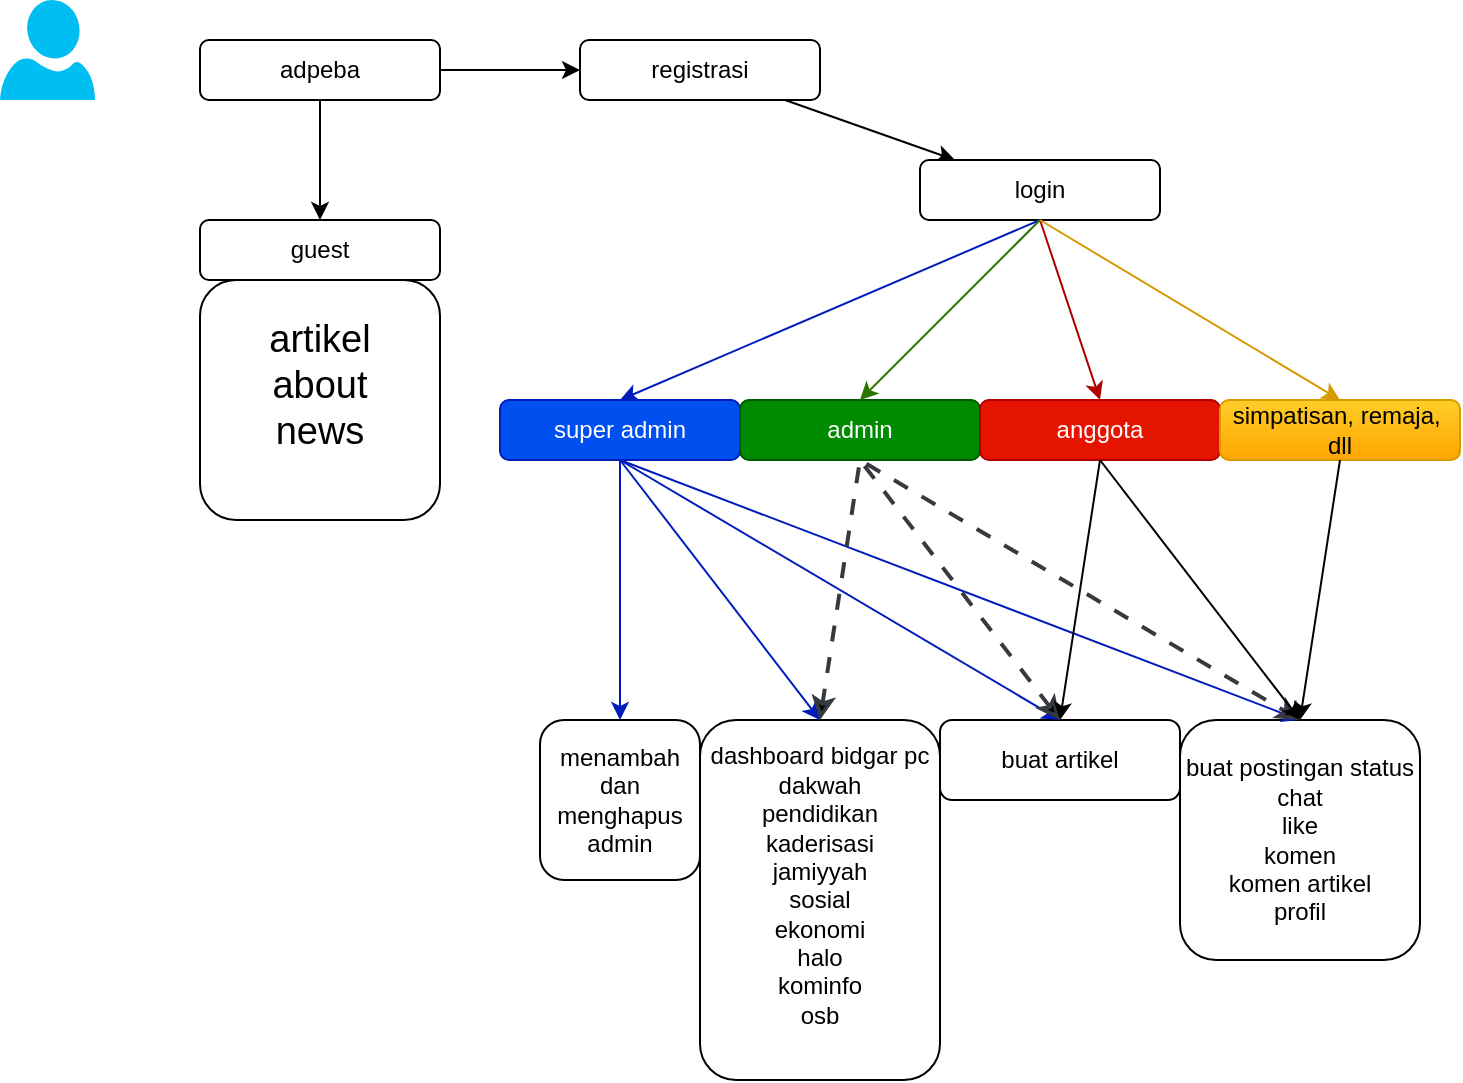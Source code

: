 <mxfile version="27.0.6">
  <diagram name="Page-1" id="PhbS8a8MyQcR4yVPh5LD">
    <mxGraphModel dx="696" dy="809" grid="1" gridSize="10" guides="1" tooltips="1" connect="1" arrows="1" fold="1" page="1" pageScale="1" pageWidth="850" pageHeight="1100" math="0" shadow="0">
      <root>
        <mxCell id="0" />
        <mxCell id="1" parent="0" />
        <mxCell id="yDa9StTVRL9rdW1MWb57-1" value="" style="verticalLabelPosition=bottom;html=1;verticalAlign=top;align=center;strokeColor=none;fillColor=#00BEF2;shape=mxgraph.azure.user;rounded=1;" vertex="1" parent="1">
          <mxGeometry x="30" y="20" width="47.5" height="50" as="geometry" />
        </mxCell>
        <mxCell id="yDa9StTVRL9rdW1MWb57-2" value="adpeba" style="rounded=1;whiteSpace=wrap;html=1;" vertex="1" parent="1">
          <mxGeometry x="130" y="40" width="120" height="30" as="geometry" />
        </mxCell>
        <mxCell id="yDa9StTVRL9rdW1MWb57-3" value="" style="endArrow=classic;html=1;rounded=1;exitX=1;exitY=0.5;exitDx=0;exitDy=0;" edge="1" parent="1" source="yDa9StTVRL9rdW1MWb57-2">
          <mxGeometry width="50" height="50" relative="1" as="geometry">
            <mxPoint x="270" y="360" as="sourcePoint" />
            <mxPoint x="320" y="55" as="targetPoint" />
          </mxGeometry>
        </mxCell>
        <mxCell id="yDa9StTVRL9rdW1MWb57-4" value="registrasi" style="rounded=1;whiteSpace=wrap;html=1;" vertex="1" parent="1">
          <mxGeometry x="320" y="40" width="120" height="30" as="geometry" />
        </mxCell>
        <mxCell id="yDa9StTVRL9rdW1MWb57-5" value="" style="endArrow=classic;html=1;rounded=1;exitX=0.5;exitY=1;exitDx=0;exitDy=0;" edge="1" parent="1" source="yDa9StTVRL9rdW1MWb57-2">
          <mxGeometry width="50" height="50" relative="1" as="geometry">
            <mxPoint x="270" y="260" as="sourcePoint" />
            <mxPoint x="190" y="130" as="targetPoint" />
          </mxGeometry>
        </mxCell>
        <mxCell id="yDa9StTVRL9rdW1MWb57-6" value="guest" style="rounded=1;whiteSpace=wrap;html=1;" vertex="1" parent="1">
          <mxGeometry x="130" y="130" width="120" height="30" as="geometry" />
        </mxCell>
        <mxCell id="yDa9StTVRL9rdW1MWb57-7" value="&lt;font style=&quot;font-size: 19px;&quot;&gt;artikel&lt;/font&gt;&lt;div&gt;&lt;font style=&quot;font-size: 19px;&quot;&gt;about&lt;/font&gt;&lt;/div&gt;&lt;div&gt;&lt;font style=&quot;font-size: 19px;&quot;&gt;news&lt;/font&gt;&lt;/div&gt;&lt;div&gt;&lt;br&gt;&lt;/div&gt;" style="whiteSpace=wrap;html=1;aspect=fixed;rounded=1;" vertex="1" parent="1">
          <mxGeometry x="130" y="160" width="120" height="120" as="geometry" />
        </mxCell>
        <mxCell id="yDa9StTVRL9rdW1MWb57-10" value="" style="endArrow=classic;html=1;rounded=1;" edge="1" parent="1" source="yDa9StTVRL9rdW1MWb57-4" target="yDa9StTVRL9rdW1MWb57-9">
          <mxGeometry width="50" height="50" relative="1" as="geometry">
            <mxPoint x="380" y="70" as="sourcePoint" />
            <mxPoint x="380" y="140.711" as="targetPoint" />
          </mxGeometry>
        </mxCell>
        <mxCell id="yDa9StTVRL9rdW1MWb57-9" value="login" style="rounded=1;whiteSpace=wrap;html=1;" vertex="1" parent="1">
          <mxGeometry x="490" y="100" width="120" height="30" as="geometry" />
        </mxCell>
        <mxCell id="yDa9StTVRL9rdW1MWb57-11" value="" style="endArrow=classic;html=1;rounded=1;entryX=0.5;entryY=0;entryDx=0;entryDy=0;exitX=0.5;exitY=1;exitDx=0;exitDy=0;fillColor=#0050ef;strokeColor=#001DBC;" edge="1" parent="1" source="yDa9StTVRL9rdW1MWb57-9" target="yDa9StTVRL9rdW1MWb57-12">
          <mxGeometry width="50" height="50" relative="1" as="geometry">
            <mxPoint x="370" y="210" as="sourcePoint" />
            <mxPoint x="380" y="290" as="targetPoint" />
          </mxGeometry>
        </mxCell>
        <mxCell id="yDa9StTVRL9rdW1MWb57-12" value="super admin" style="rounded=1;whiteSpace=wrap;html=1;fillColor=#0050ef;fontColor=#ffffff;strokeColor=#001DBC;" vertex="1" parent="1">
          <mxGeometry x="280" y="220" width="120" height="30" as="geometry" />
        </mxCell>
        <mxCell id="yDa9StTVRL9rdW1MWb57-13" value="admin" style="rounded=1;whiteSpace=wrap;html=1;fillColor=#008a00;fontColor=#ffffff;strokeColor=#005700;" vertex="1" parent="1">
          <mxGeometry x="400" y="220" width="120" height="30" as="geometry" />
        </mxCell>
        <mxCell id="yDa9StTVRL9rdW1MWb57-18" value="" style="endArrow=classic;html=1;rounded=1;entryX=0.5;entryY=0;entryDx=0;entryDy=0;exitX=0.5;exitY=1;exitDx=0;exitDy=0;fillColor=#60a917;strokeColor=#2D7600;" edge="1" parent="1" source="yDa9StTVRL9rdW1MWb57-9" target="yDa9StTVRL9rdW1MWb57-13">
          <mxGeometry width="50" height="50" relative="1" as="geometry">
            <mxPoint x="370" y="210" as="sourcePoint" />
            <mxPoint x="380" y="290" as="targetPoint" />
          </mxGeometry>
        </mxCell>
        <mxCell id="yDa9StTVRL9rdW1MWb57-19" value="anggota" style="rounded=1;whiteSpace=wrap;html=1;fillColor=#e51400;fontColor=#ffffff;strokeColor=#B20000;" vertex="1" parent="1">
          <mxGeometry x="520" y="220" width="120" height="30" as="geometry" />
        </mxCell>
        <mxCell id="yDa9StTVRL9rdW1MWb57-22" value="" style="endArrow=classic;html=1;rounded=1;entryX=0.5;entryY=0;entryDx=0;entryDy=0;exitX=0.5;exitY=1;exitDx=0;exitDy=0;fillColor=#e51400;strokeColor=#B20000;" edge="1" parent="1" source="yDa9StTVRL9rdW1MWb57-9" target="yDa9StTVRL9rdW1MWb57-19">
          <mxGeometry width="50" height="50" relative="1" as="geometry">
            <mxPoint x="370" y="210" as="sourcePoint" />
            <mxPoint x="380" y="290" as="targetPoint" />
          </mxGeometry>
        </mxCell>
        <mxCell id="yDa9StTVRL9rdW1MWb57-23" value="menambah dan menghapus admin" style="whiteSpace=wrap;html=1;aspect=fixed;rounded=1;" vertex="1" parent="1">
          <mxGeometry x="300" y="380" width="80" height="80" as="geometry" />
        </mxCell>
        <mxCell id="yDa9StTVRL9rdW1MWb57-24" value="dashboard bidgar pc&lt;div&gt;dakwah&lt;/div&gt;&lt;div&gt;pendidikan&lt;/div&gt;&lt;div&gt;kaderisasi&lt;/div&gt;&lt;div&gt;jamiyyah&lt;/div&gt;&lt;div&gt;sosial&lt;/div&gt;&lt;div&gt;ekonomi&lt;/div&gt;&lt;div&gt;halo&lt;/div&gt;&lt;div&gt;kominfo&lt;/div&gt;&lt;div&gt;osb&lt;br&gt;&lt;div&gt;&lt;br&gt;&lt;/div&gt;&lt;/div&gt;" style="rounded=1;whiteSpace=wrap;html=1;" vertex="1" parent="1">
          <mxGeometry x="380" y="380" width="120" height="180" as="geometry" />
        </mxCell>
        <mxCell id="yDa9StTVRL9rdW1MWb57-27" value="buat artikel" style="rounded=1;whiteSpace=wrap;html=1;" vertex="1" parent="1">
          <mxGeometry x="500" y="380" width="120" height="40" as="geometry" />
        </mxCell>
        <mxCell id="yDa9StTVRL9rdW1MWb57-28" value="simpatisan, remaja,&amp;nbsp; dll" style="rounded=1;whiteSpace=wrap;html=1;fillColor=#ffcd28;gradientColor=#ffa500;strokeColor=#d79b00;" vertex="1" parent="1">
          <mxGeometry x="640" y="220" width="120" height="30" as="geometry" />
        </mxCell>
        <mxCell id="yDa9StTVRL9rdW1MWb57-31" value="" style="endArrow=classic;html=1;rounded=1;entryX=0.5;entryY=0;entryDx=0;entryDy=0;exitX=0.5;exitY=1;exitDx=0;exitDy=0;fillColor=#ffcd28;gradientColor=#ffa500;strokeColor=#d79b00;" edge="1" parent="1" source="yDa9StTVRL9rdW1MWb57-9" target="yDa9StTVRL9rdW1MWb57-28">
          <mxGeometry width="50" height="50" relative="1" as="geometry">
            <mxPoint x="370" y="210" as="sourcePoint" />
            <mxPoint x="380" y="290" as="targetPoint" />
          </mxGeometry>
        </mxCell>
        <mxCell id="yDa9StTVRL9rdW1MWb57-38" value="buat postingan status&lt;div&gt;chat&lt;/div&gt;&lt;div&gt;like&lt;/div&gt;&lt;div&gt;komen&lt;/div&gt;&lt;div&gt;komen artikel&lt;/div&gt;&lt;div&gt;profil&lt;/div&gt;" style="rounded=1;whiteSpace=wrap;html=1;" vertex="1" parent="1">
          <mxGeometry x="620" y="380" width="120" height="120" as="geometry" />
        </mxCell>
        <mxCell id="yDa9StTVRL9rdW1MWb57-40" value="" style="endArrow=classic;html=1;rounded=1;exitX=0.5;exitY=1;exitDx=0;exitDy=0;entryX=0.5;entryY=0;entryDx=0;entryDy=0;fillColor=#0050ef;strokeColor=#001DBC;" edge="1" parent="1" source="yDa9StTVRL9rdW1MWb57-12" target="yDa9StTVRL9rdW1MWb57-23">
          <mxGeometry width="50" height="50" relative="1" as="geometry">
            <mxPoint x="410" y="410" as="sourcePoint" />
            <mxPoint x="460" y="360" as="targetPoint" />
          </mxGeometry>
        </mxCell>
        <mxCell id="yDa9StTVRL9rdW1MWb57-41" value="" style="endArrow=classic;html=1;rounded=1;exitX=0.5;exitY=1;exitDx=0;exitDy=0;entryX=0.5;entryY=0;entryDx=0;entryDy=0;fillColor=#0050ef;strokeColor=#001DBC;" edge="1" parent="1" source="yDa9StTVRL9rdW1MWb57-12" target="yDa9StTVRL9rdW1MWb57-24">
          <mxGeometry width="50" height="50" relative="1" as="geometry">
            <mxPoint x="410" y="410" as="sourcePoint" />
            <mxPoint x="460" y="360" as="targetPoint" />
          </mxGeometry>
        </mxCell>
        <mxCell id="yDa9StTVRL9rdW1MWb57-42" value="" style="endArrow=classic;html=1;rounded=1;exitX=0.5;exitY=1;exitDx=0;exitDy=0;entryX=0.5;entryY=0;entryDx=0;entryDy=0;fillColor=#0050ef;strokeColor=#001DBC;" edge="1" parent="1" source="yDa9StTVRL9rdW1MWb57-12" target="yDa9StTVRL9rdW1MWb57-27">
          <mxGeometry width="50" height="50" relative="1" as="geometry">
            <mxPoint x="410" y="410" as="sourcePoint" />
            <mxPoint x="460" y="360" as="targetPoint" />
          </mxGeometry>
        </mxCell>
        <mxCell id="yDa9StTVRL9rdW1MWb57-43" value="" style="endArrow=classic;html=1;rounded=1;exitX=0.5;exitY=1;exitDx=0;exitDy=0;entryX=0.5;entryY=0;entryDx=0;entryDy=0;fillColor=#0050ef;strokeColor=#001DBC;" edge="1" parent="1" source="yDa9StTVRL9rdW1MWb57-12" target="yDa9StTVRL9rdW1MWb57-38">
          <mxGeometry width="50" height="50" relative="1" as="geometry">
            <mxPoint x="410" y="410" as="sourcePoint" />
            <mxPoint x="460" y="360" as="targetPoint" />
          </mxGeometry>
        </mxCell>
        <mxCell id="yDa9StTVRL9rdW1MWb57-44" value="" style="endArrow=classic;html=1;rounded=1;exitX=0.5;exitY=1;exitDx=0;exitDy=0;entryX=0.5;entryY=0;entryDx=0;entryDy=0;fillColor=#cdeb8b;strokeColor=#36393d;strokeWidth=2;shadow=0;flowAnimation=1;endFillColor=light-dark(#000000,#3CED24);" edge="1" parent="1" source="yDa9StTVRL9rdW1MWb57-13" target="yDa9StTVRL9rdW1MWb57-24">
          <mxGeometry width="50" height="50" relative="1" as="geometry">
            <mxPoint x="410" y="410" as="sourcePoint" />
            <mxPoint x="460" y="360" as="targetPoint" />
          </mxGeometry>
        </mxCell>
        <mxCell id="yDa9StTVRL9rdW1MWb57-45" value="" style="endArrow=classic;html=1;rounded=1;exitX=0.5;exitY=1;exitDx=0;exitDy=0;entryX=0.5;entryY=0;entryDx=0;entryDy=0;fillColor=#cdeb8b;strokeColor=#36393d;strokeWidth=2;shadow=0;flowAnimation=1;endFillColor=light-dark(#000000,#3CED24);" edge="1" parent="1" source="yDa9StTVRL9rdW1MWb57-13" target="yDa9StTVRL9rdW1MWb57-27">
          <mxGeometry width="50" height="50" relative="1" as="geometry">
            <mxPoint x="410" y="410" as="sourcePoint" />
            <mxPoint x="460" y="360" as="targetPoint" />
          </mxGeometry>
        </mxCell>
        <mxCell id="yDa9StTVRL9rdW1MWb57-46" value="" style="endArrow=classic;html=1;rounded=1;exitX=0.5;exitY=1;exitDx=0;exitDy=0;entryX=0.5;entryY=0;entryDx=0;entryDy=0;fillColor=#cdeb8b;strokeColor=#36393d;strokeWidth=2;shadow=0;flowAnimation=1;endFillColor=light-dark(#000000,#3CED24);" edge="1" parent="1" source="yDa9StTVRL9rdW1MWb57-13" target="yDa9StTVRL9rdW1MWb57-38">
          <mxGeometry width="50" height="50" relative="1" as="geometry">
            <mxPoint x="410" y="410" as="sourcePoint" />
            <mxPoint x="460" y="360" as="targetPoint" />
          </mxGeometry>
        </mxCell>
        <mxCell id="yDa9StTVRL9rdW1MWb57-47" value="" style="endArrow=classic;html=1;rounded=0;exitX=0.5;exitY=1;exitDx=0;exitDy=0;entryX=0.5;entryY=0;entryDx=0;entryDy=0;" edge="1" parent="1" source="yDa9StTVRL9rdW1MWb57-19" target="yDa9StTVRL9rdW1MWb57-27">
          <mxGeometry width="50" height="50" relative="1" as="geometry">
            <mxPoint x="410" y="410" as="sourcePoint" />
            <mxPoint x="460" y="360" as="targetPoint" />
          </mxGeometry>
        </mxCell>
        <mxCell id="yDa9StTVRL9rdW1MWb57-48" value="" style="endArrow=classic;html=1;rounded=0;exitX=0.5;exitY=1;exitDx=0;exitDy=0;entryX=0.5;entryY=0;entryDx=0;entryDy=0;" edge="1" parent="1" source="yDa9StTVRL9rdW1MWb57-19" target="yDa9StTVRL9rdW1MWb57-38">
          <mxGeometry width="50" height="50" relative="1" as="geometry">
            <mxPoint x="410" y="410" as="sourcePoint" />
            <mxPoint x="460" y="360" as="targetPoint" />
          </mxGeometry>
        </mxCell>
        <mxCell id="yDa9StTVRL9rdW1MWb57-49" value="" style="endArrow=classic;html=1;rounded=0;exitX=0.5;exitY=1;exitDx=0;exitDy=0;entryX=0.5;entryY=0;entryDx=0;entryDy=0;" edge="1" parent="1" source="yDa9StTVRL9rdW1MWb57-28" target="yDa9StTVRL9rdW1MWb57-38">
          <mxGeometry width="50" height="50" relative="1" as="geometry">
            <mxPoint x="410" y="410" as="sourcePoint" />
            <mxPoint x="740" y="360" as="targetPoint" />
          </mxGeometry>
        </mxCell>
      </root>
    </mxGraphModel>
  </diagram>
</mxfile>
